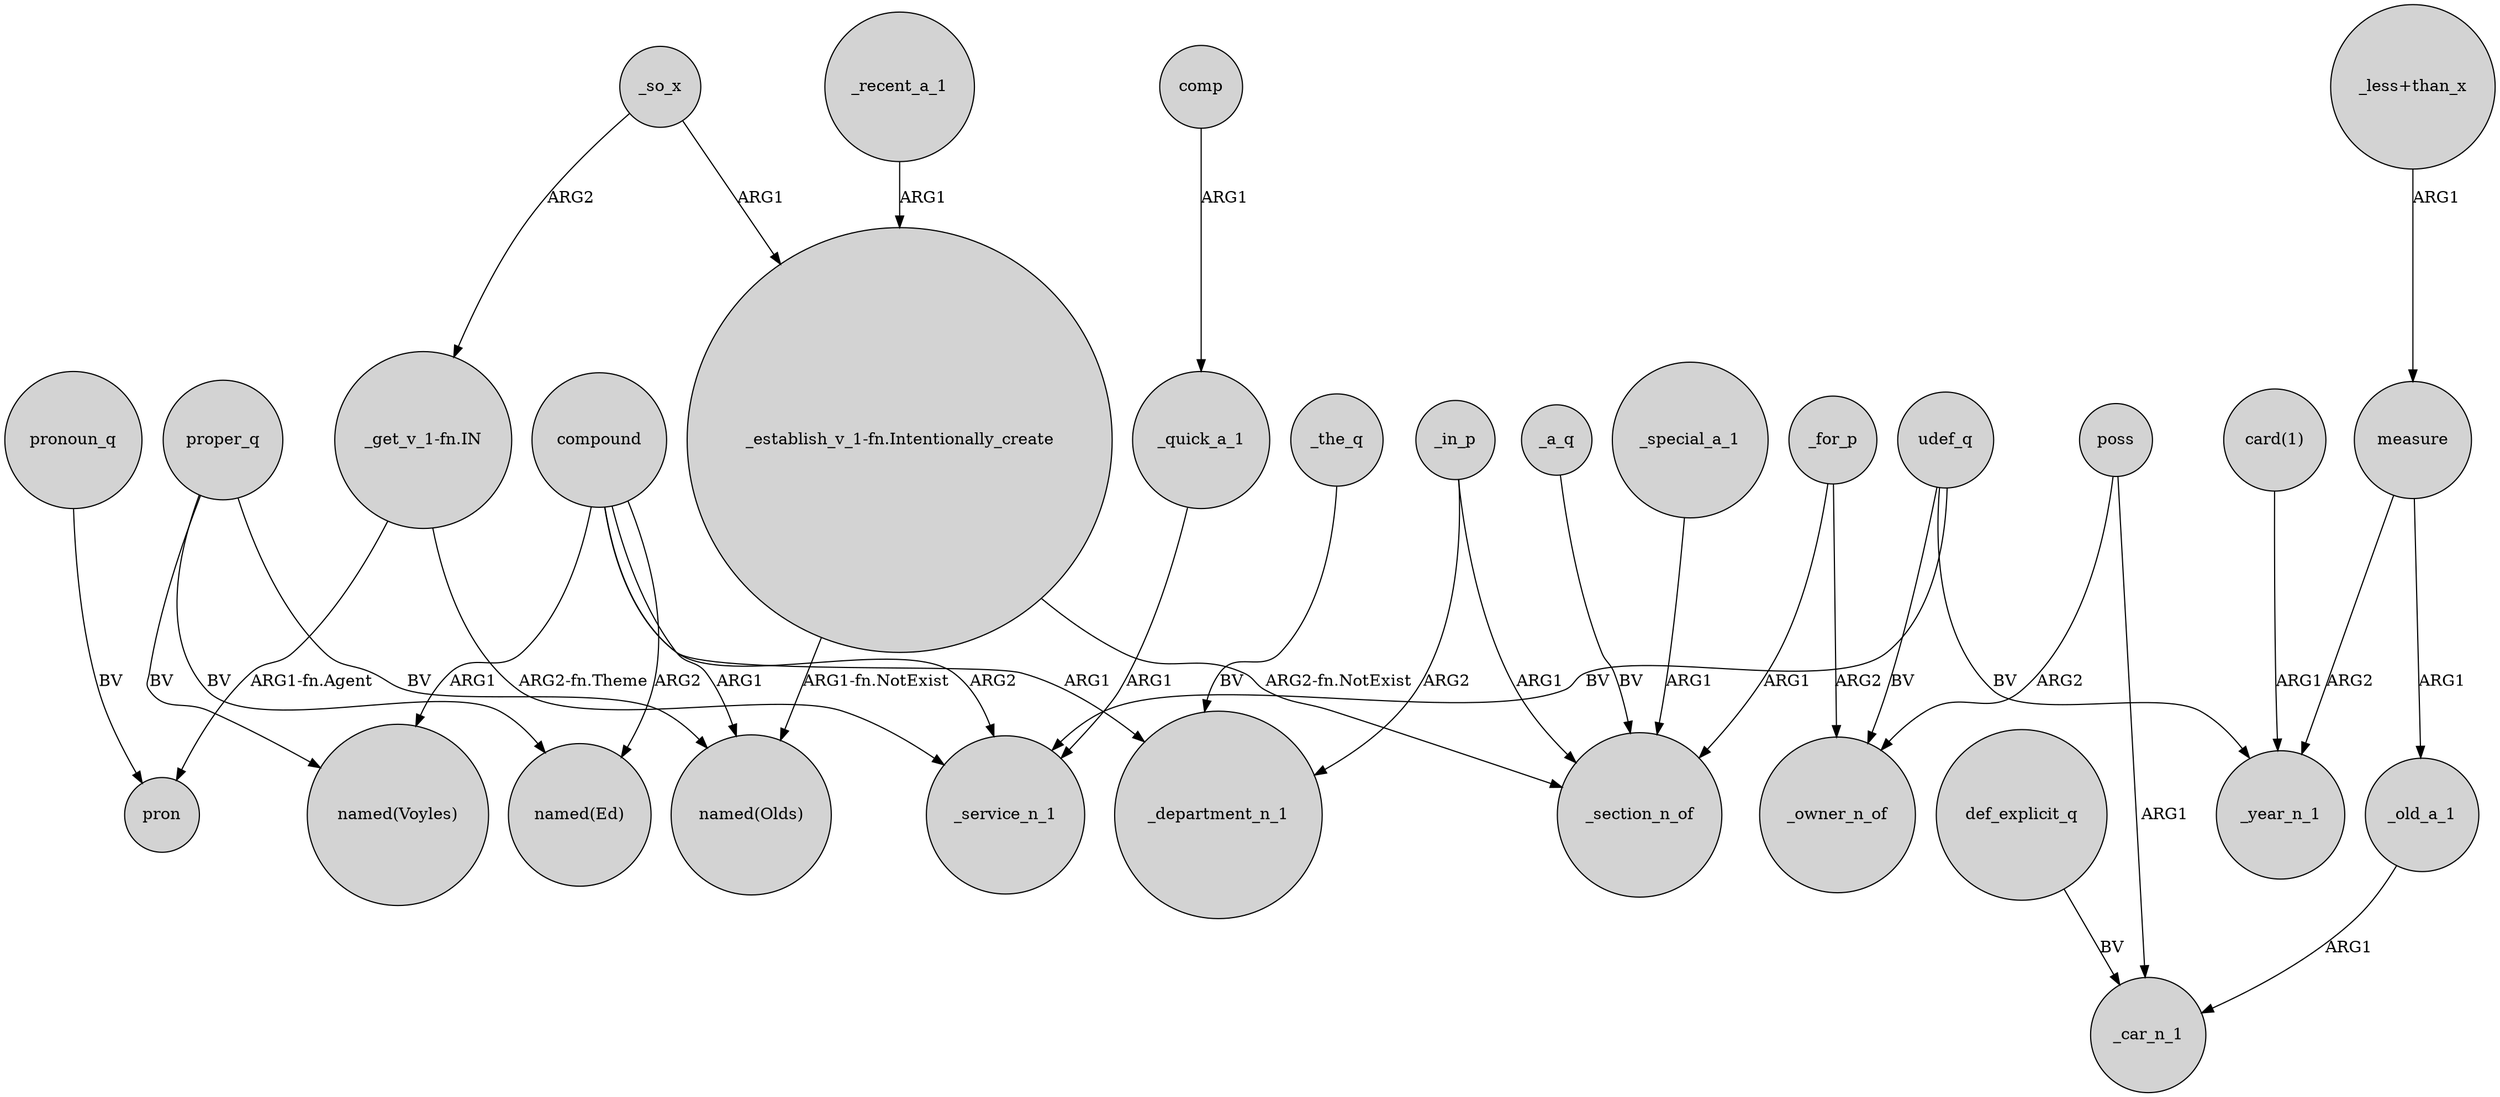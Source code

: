 digraph {
	node [shape=circle style=filled]
	proper_q -> "named(Ed)" [label=BV]
	compound -> _service_n_1 [label=ARG2]
	measure -> _year_n_1 [label=ARG2]
	"_get_v_1-fn.IN" -> _service_n_1 [label="ARG2-fn.Theme"]
	poss -> _car_n_1 [label=ARG1]
	compound -> "named(Olds)" [label=ARG1]
	_in_p -> _department_n_1 [label=ARG2]
	_for_p -> _section_n_of [label=ARG1]
	compound -> _department_n_1 [label=ARG1]
	proper_q -> "named(Voyles)" [label=BV]
	def_explicit_q -> _car_n_1 [label=BV]
	"_less+than_x" -> measure [label=ARG1]
	_old_a_1 -> _car_n_1 [label=ARG1]
	_so_x -> "_establish_v_1-fn.Intentionally_create" [label=ARG1]
	_the_q -> _department_n_1 [label=BV]
	measure -> _old_a_1 [label=ARG1]
	pronoun_q -> pron [label=BV]
	compound -> "named(Voyles)" [label=ARG1]
	"_establish_v_1-fn.Intentionally_create" -> _section_n_of [label="ARG2-fn.NotExist"]
	udef_q -> _service_n_1 [label=BV]
	poss -> _owner_n_of [label=ARG2]
	"_get_v_1-fn.IN" -> pron [label="ARG1-fn.Agent"]
	_a_q -> _section_n_of [label=BV]
	proper_q -> "named(Olds)" [label=BV]
	_recent_a_1 -> "_establish_v_1-fn.Intentionally_create" [label=ARG1]
	_for_p -> _owner_n_of [label=ARG2]
	udef_q -> _owner_n_of [label=BV]
	compound -> "named(Ed)" [label=ARG2]
	"card(1)" -> _year_n_1 [label=ARG1]
	udef_q -> _year_n_1 [label=BV]
	"_establish_v_1-fn.Intentionally_create" -> "named(Olds)" [label="ARG1-fn.NotExist"]
	comp -> _quick_a_1 [label=ARG1]
	_special_a_1 -> _section_n_of [label=ARG1]
	_quick_a_1 -> _service_n_1 [label=ARG1]
	_in_p -> _section_n_of [label=ARG1]
	_so_x -> "_get_v_1-fn.IN" [label=ARG2]
}
